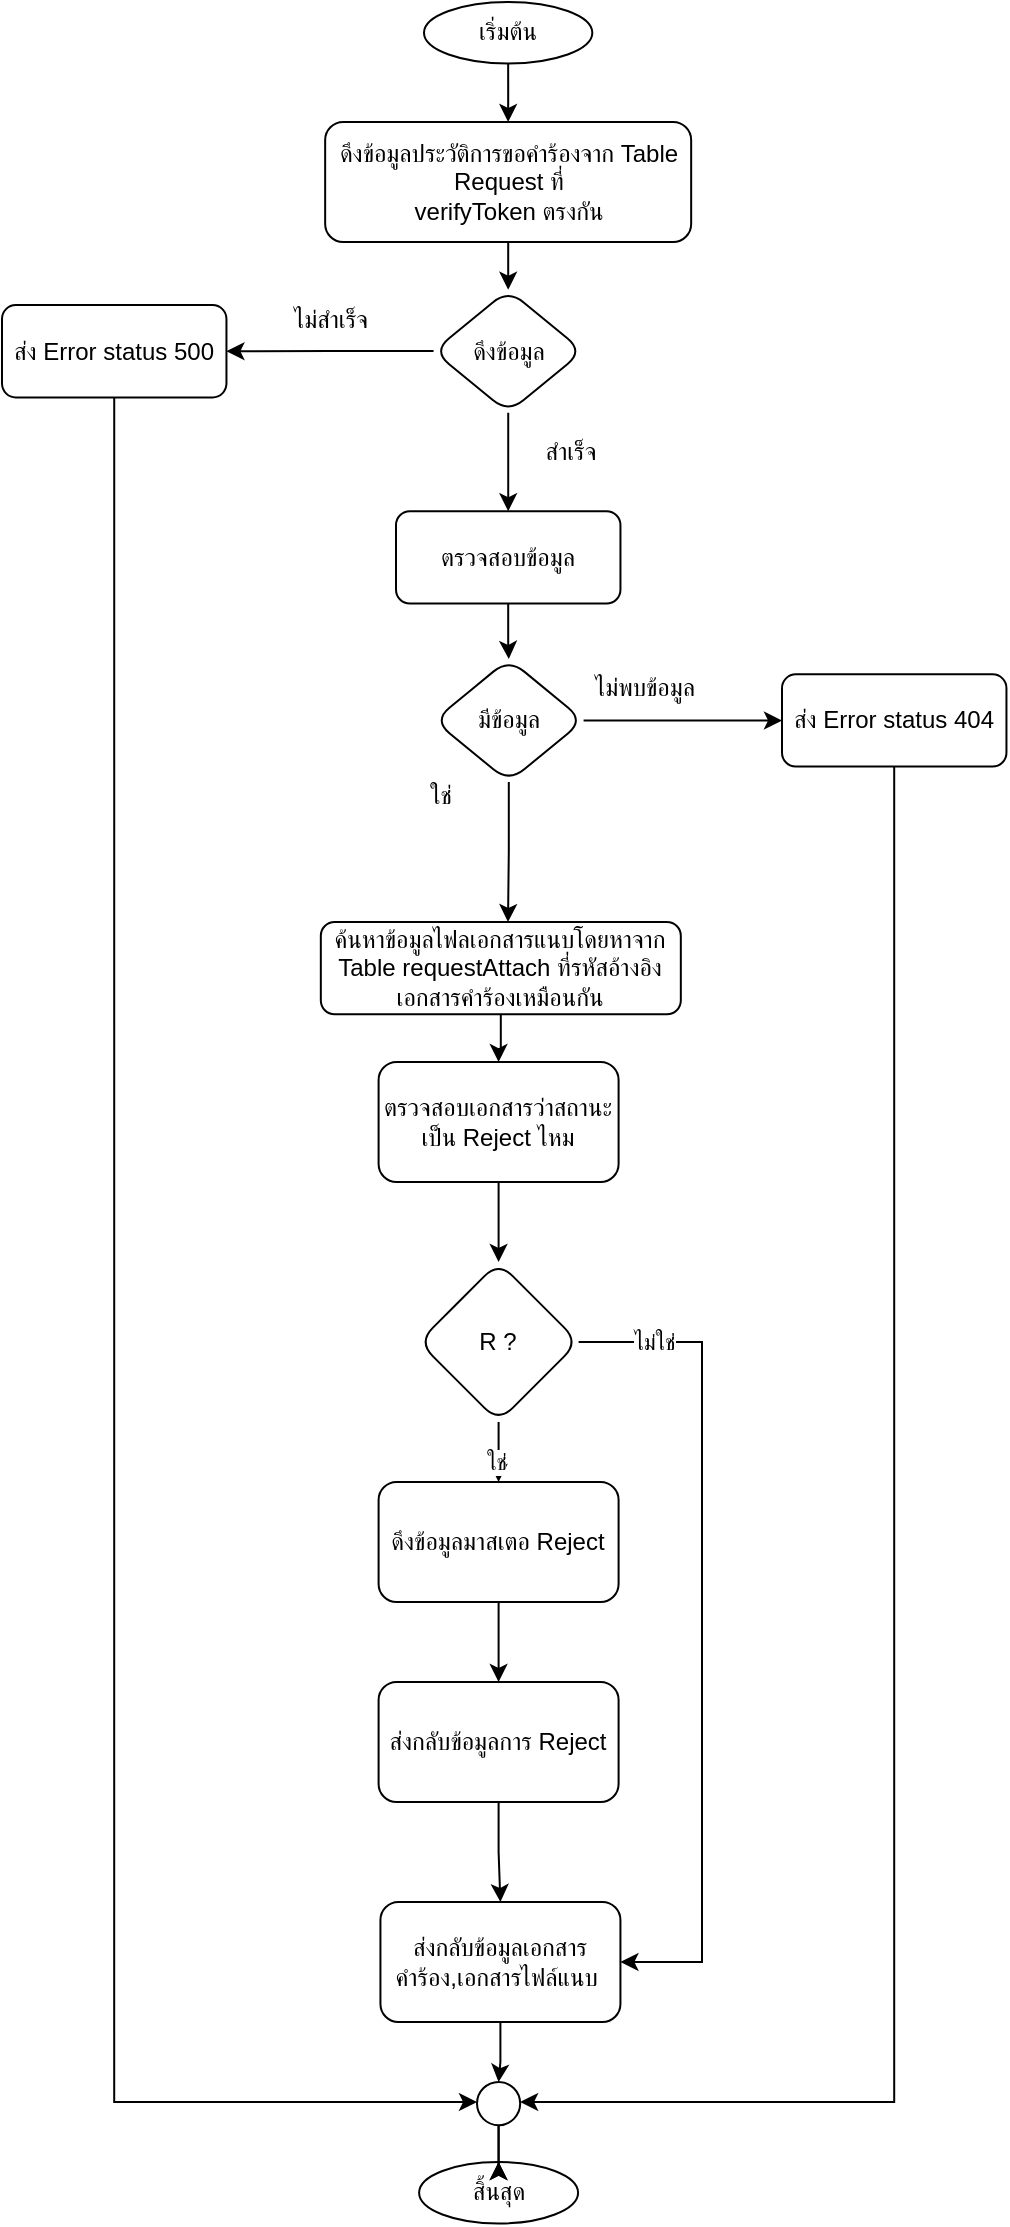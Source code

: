 <mxfile version="20.3.7" type="github">
  <diagram id="ua6vYQf1JVs-a21c8JEg" name="หน้า-1">
    <mxGraphModel dx="-414" dy="641" grid="1" gridSize="10" guides="1" tooltips="1" connect="1" arrows="1" fold="1" page="1" pageScale="1" pageWidth="827" pageHeight="1169" math="0" shadow="0">
      <root>
        <mxCell id="0" />
        <mxCell id="1" parent="0" />
        <mxCell id="BBZf9Z4ZvE-d1zLEa9Lm-3" value="ส่ง Error status 500" style="whiteSpace=wrap;html=1;rounded=1;" parent="1" vertex="1">
          <mxGeometry x="1860" y="191.54" width="112.227" height="46.154" as="geometry" />
        </mxCell>
        <mxCell id="BBZf9Z4ZvE-d1zLEa9Lm-4" value="มีข้อมูล" style="rhombus;whiteSpace=wrap;html=1;rounded=1;" parent="1" vertex="1">
          <mxGeometry x="2075.998" y="368.455" width="74.818" height="61.538" as="geometry" />
        </mxCell>
        <mxCell id="BBZf9Z4ZvE-d1zLEa9Lm-6" value="ส่ง Error status 404" style="whiteSpace=wrap;html=1;rounded=1;" parent="1" vertex="1">
          <mxGeometry x="2250" y="376.147" width="112.227" height="46.154" as="geometry" />
        </mxCell>
        <mxCell id="BBZf9Z4ZvE-d1zLEa9Lm-7" value="" style="edgeStyle=orthogonalEdgeStyle;rounded=0;orthogonalLoop=1;jettySize=auto;html=1;endArrow=classic;endFill=1;entryX=0;entryY=0.5;entryDx=0;entryDy=0;" parent="1" source="BBZf9Z4ZvE-d1zLEa9Lm-4" target="BBZf9Z4ZvE-d1zLEa9Lm-6" edge="1">
          <mxGeometry relative="1" as="geometry">
            <Array as="points">
              <mxPoint x="2249.998" y="398.998" />
              <mxPoint x="2259.998" y="399.998" />
            </Array>
          </mxGeometry>
        </mxCell>
        <mxCell id="BBZf9Z4ZvE-d1zLEa9Lm-8" value="ไม่พบข้อมูล" style="text;html=1;align=center;verticalAlign=middle;resizable=0;points=[];autosize=1;strokeColor=none;fillColor=none;" parent="1" vertex="1">
          <mxGeometry x="2140.521" y="368.454" width="80" height="30" as="geometry" />
        </mxCell>
        <mxCell id="BBZf9Z4ZvE-d1zLEa9Lm-9" value="ใช่" style="text;html=1;align=center;verticalAlign=middle;resizable=0;points=[];autosize=1;strokeColor=none;fillColor=none;" parent="1" vertex="1">
          <mxGeometry x="2058.998" y="422.304" width="40" height="30" as="geometry" />
        </mxCell>
        <mxCell id="BBZf9Z4ZvE-d1zLEa9Lm-11" value="" style="edgeStyle=orthogonalEdgeStyle;rounded=0;orthogonalLoop=1;jettySize=auto;html=1;endArrow=classic;endFill=1;" parent="1" source="BBZf9Z4ZvE-d1zLEa9Lm-4" edge="1">
          <mxGeometry relative="1" as="geometry">
            <mxPoint x="2113" y="500" as="targetPoint" />
          </mxGeometry>
        </mxCell>
        <mxCell id="BBZf9Z4ZvE-d1zLEa9Lm-12" style="edgeStyle=orthogonalEdgeStyle;rounded=0;orthogonalLoop=1;jettySize=auto;html=1;entryX=0;entryY=0.5;entryDx=0;entryDy=0;endArrow=classic;endFill=1;exitX=0.5;exitY=1;exitDx=0;exitDy=0;" parent="1" source="BBZf9Z4ZvE-d1zLEa9Lm-3" target="BBZf9Z4ZvE-d1zLEa9Lm-26" edge="1">
          <mxGeometry relative="1" as="geometry">
            <Array as="points">
              <mxPoint x="1916" y="1090" />
              <mxPoint x="2098" y="1090" />
            </Array>
          </mxGeometry>
        </mxCell>
        <mxCell id="BBZf9Z4ZvE-d1zLEa9Lm-14" value="เริ่มต้น" style="ellipse;whiteSpace=wrap;html=1;rounded=1;glass=0;strokeWidth=1;shadow=0;" parent="1" vertex="1">
          <mxGeometry x="2070.997" y="40" width="84.17" height="30.769" as="geometry" />
        </mxCell>
        <mxCell id="BBZf9Z4ZvE-d1zLEa9Lm-15" value="ดึงข้อมูลประวัติการขอคำร้องจาก Table Request ที่ &lt;br&gt;verifyToken ตรงกัน" style="rounded=1;whiteSpace=wrap;html=1;" parent="1" vertex="1">
          <mxGeometry x="2021.58" y="100" width="183" height="60" as="geometry" />
        </mxCell>
        <mxCell id="BBZf9Z4ZvE-d1zLEa9Lm-16" style="edgeStyle=orthogonalEdgeStyle;rounded=0;orthogonalLoop=1;jettySize=auto;html=1;entryX=0.5;entryY=0;entryDx=0;entryDy=0;" parent="1" source="BBZf9Z4ZvE-d1zLEa9Lm-14" target="BBZf9Z4ZvE-d1zLEa9Lm-15" edge="1">
          <mxGeometry relative="1" as="geometry" />
        </mxCell>
        <mxCell id="BBZf9Z4ZvE-d1zLEa9Lm-17" value="" style="edgeStyle=orthogonalEdgeStyle;rounded=0;orthogonalLoop=1;jettySize=auto;html=1;endArrow=classic;endFill=1;" parent="1" source="BBZf9Z4ZvE-d1zLEa9Lm-15" target="BBZf9Z4ZvE-d1zLEa9Lm-20" edge="1">
          <mxGeometry relative="1" as="geometry" />
        </mxCell>
        <mxCell id="BBZf9Z4ZvE-d1zLEa9Lm-18" value="ตรวจสอบข้อมูล" style="whiteSpace=wrap;html=1;rounded=1;" parent="1" vertex="1">
          <mxGeometry x="2056.998" y="294.617" width="112.227" height="46.154" as="geometry" />
        </mxCell>
        <mxCell id="BBZf9Z4ZvE-d1zLEa9Lm-2" value="" style="edgeStyle=orthogonalEdgeStyle;rounded=0;orthogonalLoop=1;jettySize=auto;html=1;endArrow=classic;endFill=1;" parent="1" source="BBZf9Z4ZvE-d1zLEa9Lm-18" target="BBZf9Z4ZvE-d1zLEa9Lm-4" edge="1">
          <mxGeometry relative="1" as="geometry" />
        </mxCell>
        <mxCell id="BBZf9Z4ZvE-d1zLEa9Lm-19" value="" style="edgeStyle=orthogonalEdgeStyle;rounded=0;orthogonalLoop=1;jettySize=auto;html=1;endArrow=classic;endFill=1;" parent="1" source="BBZf9Z4ZvE-d1zLEa9Lm-20" target="BBZf9Z4ZvE-d1zLEa9Lm-18" edge="1">
          <mxGeometry relative="1" as="geometry" />
        </mxCell>
        <mxCell id="BBZf9Z4ZvE-d1zLEa9Lm-20" value="ดึงข้อมูล" style="rhombus;whiteSpace=wrap;html=1;rounded=1;" parent="1" vertex="1">
          <mxGeometry x="2075.703" y="183.848" width="74.818" height="61.538" as="geometry" />
        </mxCell>
        <mxCell id="BBZf9Z4ZvE-d1zLEa9Lm-21" value="ไม่สำเร็จ" style="text;html=1;align=center;verticalAlign=middle;resizable=0;points=[];autosize=1;strokeColor=none;fillColor=none;" parent="1" vertex="1">
          <mxGeometry x="1989.001" y="183.852" width="70" height="30" as="geometry" />
        </mxCell>
        <mxCell id="BBZf9Z4ZvE-d1zLEa9Lm-22" value="สำเร็จ" style="text;html=1;align=center;verticalAlign=middle;resizable=0;points=[];autosize=1;strokeColor=none;fillColor=none;" parent="1" vertex="1">
          <mxGeometry x="2119.224" y="250.001" width="50" height="30" as="geometry" />
        </mxCell>
        <mxCell id="6hvikKcsBn-5Aol2V9or-5" value="" style="edgeStyle=orthogonalEdgeStyle;rounded=0;orthogonalLoop=1;jettySize=auto;html=1;" edge="1" parent="1" source="BBZf9Z4ZvE-d1zLEa9Lm-31" target="6hvikKcsBn-5Aol2V9or-4">
          <mxGeometry relative="1" as="geometry" />
        </mxCell>
        <mxCell id="BBZf9Z4ZvE-d1zLEa9Lm-31" value="ค้นหาข้อมูลไฟลเอกสารแนบโดยหาจาก Table requestAttach ที่รหัสอ้างอิงเอกสารคำร้องเหมือนกัน" style="whiteSpace=wrap;html=1;rounded=1;" parent="1" vertex="1">
          <mxGeometry x="2019.41" y="500" width="180" height="46.15" as="geometry" />
        </mxCell>
        <mxCell id="BBZf9Z4ZvE-d1zLEa9Lm-1" style="edgeStyle=orthogonalEdgeStyle;rounded=0;orthogonalLoop=1;jettySize=auto;html=1;entryX=1;entryY=0.5;entryDx=0;entryDy=0;endArrow=classic;endFill=1;" parent="1" source="BBZf9Z4ZvE-d1zLEa9Lm-20" target="BBZf9Z4ZvE-d1zLEa9Lm-3" edge="1">
          <mxGeometry relative="1" as="geometry" />
        </mxCell>
        <mxCell id="BBZf9Z4ZvE-d1zLEa9Lm-5" style="edgeStyle=orthogonalEdgeStyle;rounded=0;orthogonalLoop=1;jettySize=auto;html=1;endArrow=classic;endFill=1;" parent="1" source="BBZf9Z4ZvE-d1zLEa9Lm-6" target="BBZf9Z4ZvE-d1zLEa9Lm-26" edge="1">
          <mxGeometry relative="1" as="geometry">
            <Array as="points">
              <mxPoint x="2306" y="1090" />
            </Array>
          </mxGeometry>
        </mxCell>
        <mxCell id="BBZf9Z4ZvE-d1zLEa9Lm-43" value="" style="edgeStyle=orthogonalEdgeStyle;rounded=0;orthogonalLoop=1;jettySize=auto;html=1;endArrow=classic;endFill=1;" parent="1" source="BBZf9Z4ZvE-d1zLEa9Lm-32" target="BBZf9Z4ZvE-d1zLEa9Lm-26" edge="1">
          <mxGeometry relative="1" as="geometry" />
        </mxCell>
        <mxCell id="BBZf9Z4ZvE-d1zLEa9Lm-32" value="ส่งกลับข้อมูลเอกสารคำร้อง,เอกสารไฟล์แนบ&amp;nbsp;" style="whiteSpace=wrap;html=1;rounded=1;container=0;" parent="1" vertex="1">
          <mxGeometry x="2049.22" y="990" width="120" height="60" as="geometry" />
        </mxCell>
        <mxCell id="BBZf9Z4ZvE-d1zLEa9Lm-24" value="สิ้นสุด" style="ellipse;whiteSpace=wrap;html=1;rounded=1;glass=0;strokeWidth=1;shadow=0;" parent="1" vertex="1">
          <mxGeometry x="2068.554" y="1119.998" width="79.494" height="30.769" as="geometry" />
        </mxCell>
        <mxCell id="BBZf9Z4ZvE-d1zLEa9Lm-42" value="" style="edgeStyle=orthogonalEdgeStyle;rounded=0;orthogonalLoop=1;jettySize=auto;html=1;" parent="1" source="BBZf9Z4ZvE-d1zLEa9Lm-26" target="BBZf9Z4ZvE-d1zLEa9Lm-24" edge="1">
          <mxGeometry relative="1" as="geometry" />
        </mxCell>
        <mxCell id="BBZf9Z4ZvE-d1zLEa9Lm-26" value="" style="ellipse;whiteSpace=wrap;html=1;aspect=fixed;" parent="1" vertex="1">
          <mxGeometry x="2097.505" y="1080.004" width="21.582" height="21.582" as="geometry" />
        </mxCell>
        <mxCell id="BBZf9Z4ZvE-d1zLEa9Lm-25" value="" style="edgeStyle=orthogonalEdgeStyle;rounded=0;orthogonalLoop=1;jettySize=auto;html=1;endArrow=classic;endFill=1;" parent="1" source="BBZf9Z4ZvE-d1zLEa9Lm-26" target="BBZf9Z4ZvE-d1zLEa9Lm-24" edge="1">
          <mxGeometry relative="1" as="geometry" />
        </mxCell>
        <mxCell id="6hvikKcsBn-5Aol2V9or-7" value="" style="edgeStyle=orthogonalEdgeStyle;rounded=0;orthogonalLoop=1;jettySize=auto;html=1;" edge="1" parent="1" source="6hvikKcsBn-5Aol2V9or-4" target="6hvikKcsBn-5Aol2V9or-6">
          <mxGeometry relative="1" as="geometry" />
        </mxCell>
        <mxCell id="6hvikKcsBn-5Aol2V9or-4" value="ตรวจสอบเอกสารว่าสถานะเป็น Reject ไหม" style="whiteSpace=wrap;html=1;rounded=1;" vertex="1" parent="1">
          <mxGeometry x="2048.3" y="570.005" width="120" height="60" as="geometry" />
        </mxCell>
        <mxCell id="6hvikKcsBn-5Aol2V9or-9" style="edgeStyle=orthogonalEdgeStyle;rounded=0;orthogonalLoop=1;jettySize=auto;html=1;entryX=1;entryY=0.5;entryDx=0;entryDy=0;" edge="1" parent="1" source="6hvikKcsBn-5Aol2V9or-6" target="BBZf9Z4ZvE-d1zLEa9Lm-32">
          <mxGeometry relative="1" as="geometry">
            <Array as="points">
              <mxPoint x="2210" y="710" />
              <mxPoint x="2210" y="1020" />
            </Array>
          </mxGeometry>
        </mxCell>
        <mxCell id="6hvikKcsBn-5Aol2V9or-12" value="ไม่ใช่" style="edgeLabel;html=1;align=center;verticalAlign=middle;resizable=0;points=[];" vertex="1" connectable="0" parent="6hvikKcsBn-5Aol2V9or-9">
          <mxGeometry x="-0.82" relative="1" as="geometry">
            <mxPoint as="offset" />
          </mxGeometry>
        </mxCell>
        <mxCell id="6hvikKcsBn-5Aol2V9or-14" value="" style="edgeStyle=orthogonalEdgeStyle;rounded=0;orthogonalLoop=1;jettySize=auto;html=1;" edge="1" parent="1" source="6hvikKcsBn-5Aol2V9or-6" target="6hvikKcsBn-5Aol2V9or-13">
          <mxGeometry relative="1" as="geometry" />
        </mxCell>
        <mxCell id="6hvikKcsBn-5Aol2V9or-16" value="ใช่" style="edgeLabel;html=1;align=center;verticalAlign=middle;resizable=0;points=[];" vertex="1" connectable="0" parent="6hvikKcsBn-5Aol2V9or-14">
          <mxGeometry x="-0.2" y="2" relative="1" as="geometry">
            <mxPoint as="offset" />
          </mxGeometry>
        </mxCell>
        <mxCell id="6hvikKcsBn-5Aol2V9or-6" value="R ?" style="rhombus;whiteSpace=wrap;html=1;rounded=1;" vertex="1" parent="1">
          <mxGeometry x="2068.3" y="669.995" width="80" height="80" as="geometry" />
        </mxCell>
        <mxCell id="6hvikKcsBn-5Aol2V9or-19" value="" style="edgeStyle=orthogonalEdgeStyle;rounded=0;orthogonalLoop=1;jettySize=auto;html=1;" edge="1" parent="1" source="6hvikKcsBn-5Aol2V9or-13" target="6hvikKcsBn-5Aol2V9or-18">
          <mxGeometry relative="1" as="geometry" />
        </mxCell>
        <mxCell id="6hvikKcsBn-5Aol2V9or-13" value="ดึงข้อมูลมาสเตอ Reject" style="whiteSpace=wrap;html=1;rounded=1;" vertex="1" parent="1">
          <mxGeometry x="2048.3" y="780.005" width="120" height="60" as="geometry" />
        </mxCell>
        <mxCell id="6hvikKcsBn-5Aol2V9or-20" value="" style="edgeStyle=orthogonalEdgeStyle;rounded=0;orthogonalLoop=1;jettySize=auto;html=1;" edge="1" parent="1" source="6hvikKcsBn-5Aol2V9or-18" target="BBZf9Z4ZvE-d1zLEa9Lm-32">
          <mxGeometry relative="1" as="geometry" />
        </mxCell>
        <mxCell id="6hvikKcsBn-5Aol2V9or-18" value="ส่งกลับข้อมูลการ Reject" style="whiteSpace=wrap;html=1;rounded=1;" vertex="1" parent="1">
          <mxGeometry x="2048.3" y="879.995" width="120" height="60" as="geometry" />
        </mxCell>
      </root>
    </mxGraphModel>
  </diagram>
</mxfile>
